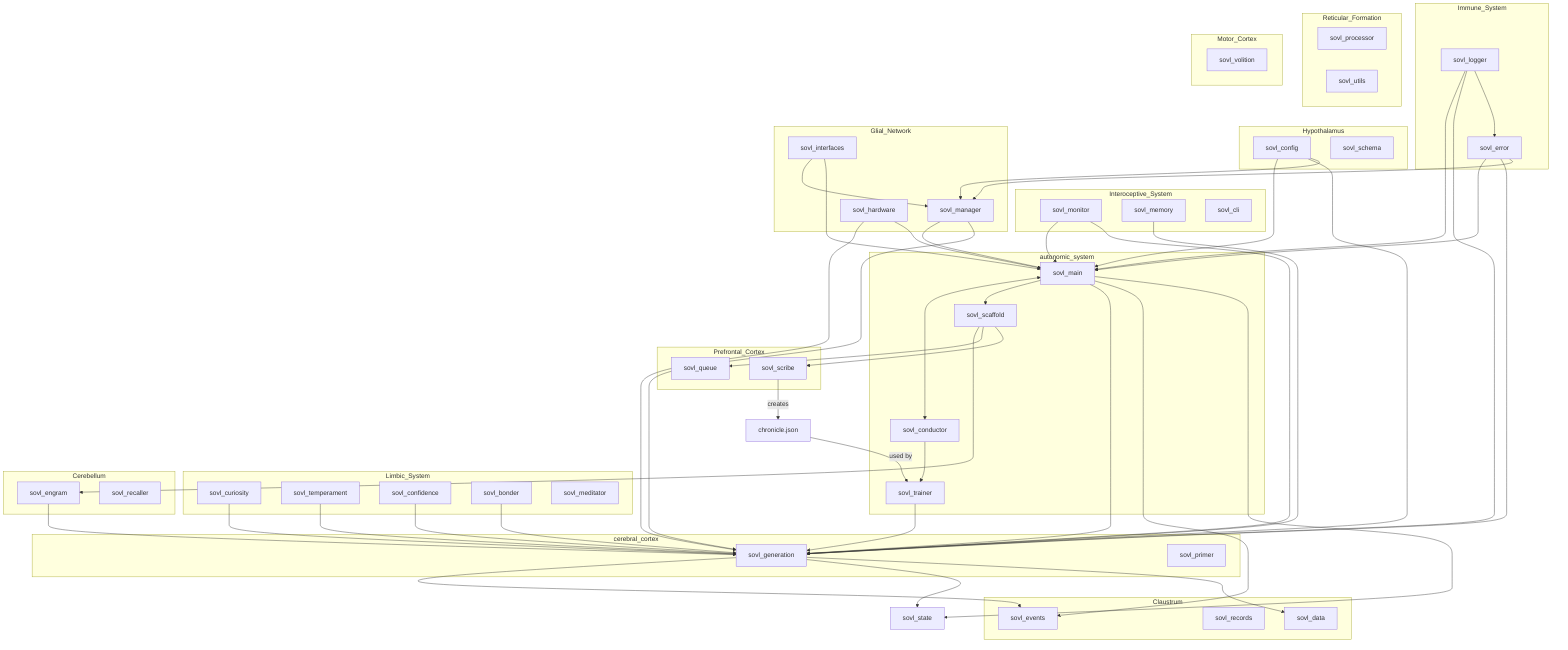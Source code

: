 graph TD
    %% Autonomic System
    subgraph autonomic_system
        sovl_scaffold
        sovl_trainer
        sovl_main
        sovl_conductor
    end

    %% Cerebral Cortex 
    subgraph cerebral_cortex 
        sovl_generation
        sovl_primer
    end

    %% Prefrontal Cortex
    subgraph Prefrontal_Cortex
        sovl_queue
        sovl_scribe   
    end

    %% Limbic System
    subgraph Limbic_System
        sovl_curiosity
        sovl_temperament
        sovl_confidence
        sovl_bonder
        sovl_meditator
    end

    %% Hippocampus
    subgraph Cerebellum
        sovl_scaffold
        sovl_engram
        sovl_recaller
    end

    %% Claustrum
    subgraph Claustrum
        sovl_events
        sovl_records
        sovl_data
    end

    %% Interoceptive System
    subgraph Interoceptive_System
        sovl_monitor
        sovl_memory
        sovl_cli
    end

    %% Immune System
    subgraph Immune_System
        sovl_error
        sovl_logger
    end

    %% Hypothalamus
    subgraph Hypothalamus
        sovl_config
        sovl_schema
    end

    %% Reticular Formation
    subgraph Reticular_Formation
        sovl_processor
        sovl_utils
    end

    %% Motor Cortex
    subgraph Motor_Cortex
        sovl_volition
    end

    %% Glial Network
    subgraph Glial_Network
        sovl_manager
        sovl_interfaces
        sovl_hardware
    end

    %% Synaptic Patterns
    chronicle["chronicle.json"]

    %% Flows
    sovl_main <--> sovl_conductor
    sovl_main --> sovl_scaffold
    sovl_main --> sovl_generation
    sovl_conductor --> sovl_trainer
    sovl_scaffold --> sovl_engram
    sovl_scaffold --> sovl_queue
    sovl_scaffold --> sovl_scribe

    %% Limbic System flows into Heart
    sovl_curiosity --> sovl_generation
    sovl_temperament --> sovl_generation
    sovl_confidence --> sovl_generation
    sovl_bonder --> sovl_generation

    %% Hippocampus supports Heart
    sovl_engram --> sovl_generation
    sovl_trainer --> sovl_generation

    %% Chronicle data flow
    sovl_scribe -- creates --> chronicle
    chronicle -- used by --> sovl_trainer

    %% Vascular System connects to Heart and Neocortex
    sovl_generation --> sovl_events
    sovl_generation --> sovl_state
    sovl_generation --> sovl_data
    sovl_main --> sovl_events
    sovl_main --> sovl_state

    %% Sensory System reports to Neocortex and Heart
    sovl_monitor --> sovl_main
    sovl_monitor --> sovl_generation

    %% Immune System monitors all
    sovl_error --> sovl_main
    sovl_error --> sovl_generation
    sovl_error --> sovl_manager

    %% Metabolic System supports Heart and Neocortex
    sovl_hardware --> sovl_generation
    sovl_memory --> sovl_generation
    sovl_hardware --> sovl_main

    %% Genome configures all
    sovl_config --> sovl_main
    sovl_config --> sovl_generation
    sovl_config --> sovl_manager

    %% Glial Network ties together
    sovl_manager --> sovl_main
    sovl_manager --> sovl_generation
    sovl_interfaces --> sovl_manager
    sovl_interfaces --> sovl_main

    %% Expressive System logs for all
    sovl_logger --> sovl_main
    sovl_logger --> sovl_generation
    sovl_logger --> sovl_error